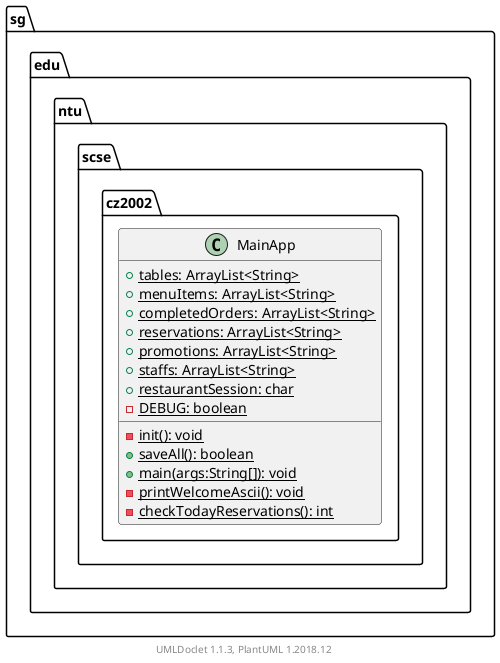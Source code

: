 @startuml

    namespace sg.edu.ntu.scse.cz2002 {

        class MainApp [[../sg/edu/ntu/scse/cz2002/MainApp.html]] {
            {static} +tables: ArrayList<String>
            {static} +menuItems: ArrayList<String>
            {static} +completedOrders: ArrayList<String>
            {static} +reservations: ArrayList<String>
            {static} +promotions: ArrayList<String>
            {static} +staffs: ArrayList<String>
            {static} +restaurantSession: char
            {static} -DEBUG: boolean
            {static} -init(): void
            {static} +saveAll(): boolean
            {static} +main(args:String[]): void
            {static} -printWelcomeAscii(): void
            {static} -checkTodayReservations(): int
        }

    }


    center footer UMLDoclet 1.1.3, PlantUML 1.2018.12
@enduml
